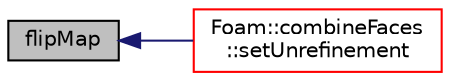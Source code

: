 digraph "flipMap"
{
  bgcolor="transparent";
  edge [fontname="Helvetica",fontsize="10",labelfontname="Helvetica",labelfontsize="10"];
  node [fontname="Helvetica",fontsize="10",shape=record];
  rankdir="LR";
  Node1 [label="flipMap",height=0.2,width=0.4,color="black", fillcolor="grey75", style="filled" fontcolor="black"];
  Node1 -> Node2 [dir="back",color="midnightblue",fontsize="10",style="solid",fontname="Helvetica"];
  Node2 [label="Foam::combineFaces\l::setUnrefinement",height=0.2,width=0.4,color="red",URL="$classFoam_1_1combineFaces.html#a5e5e6cc1f97c15b7bffabbda6a33b863",tooltip="Play commands into polyTopoChange to reinsert original faces. "];
}
